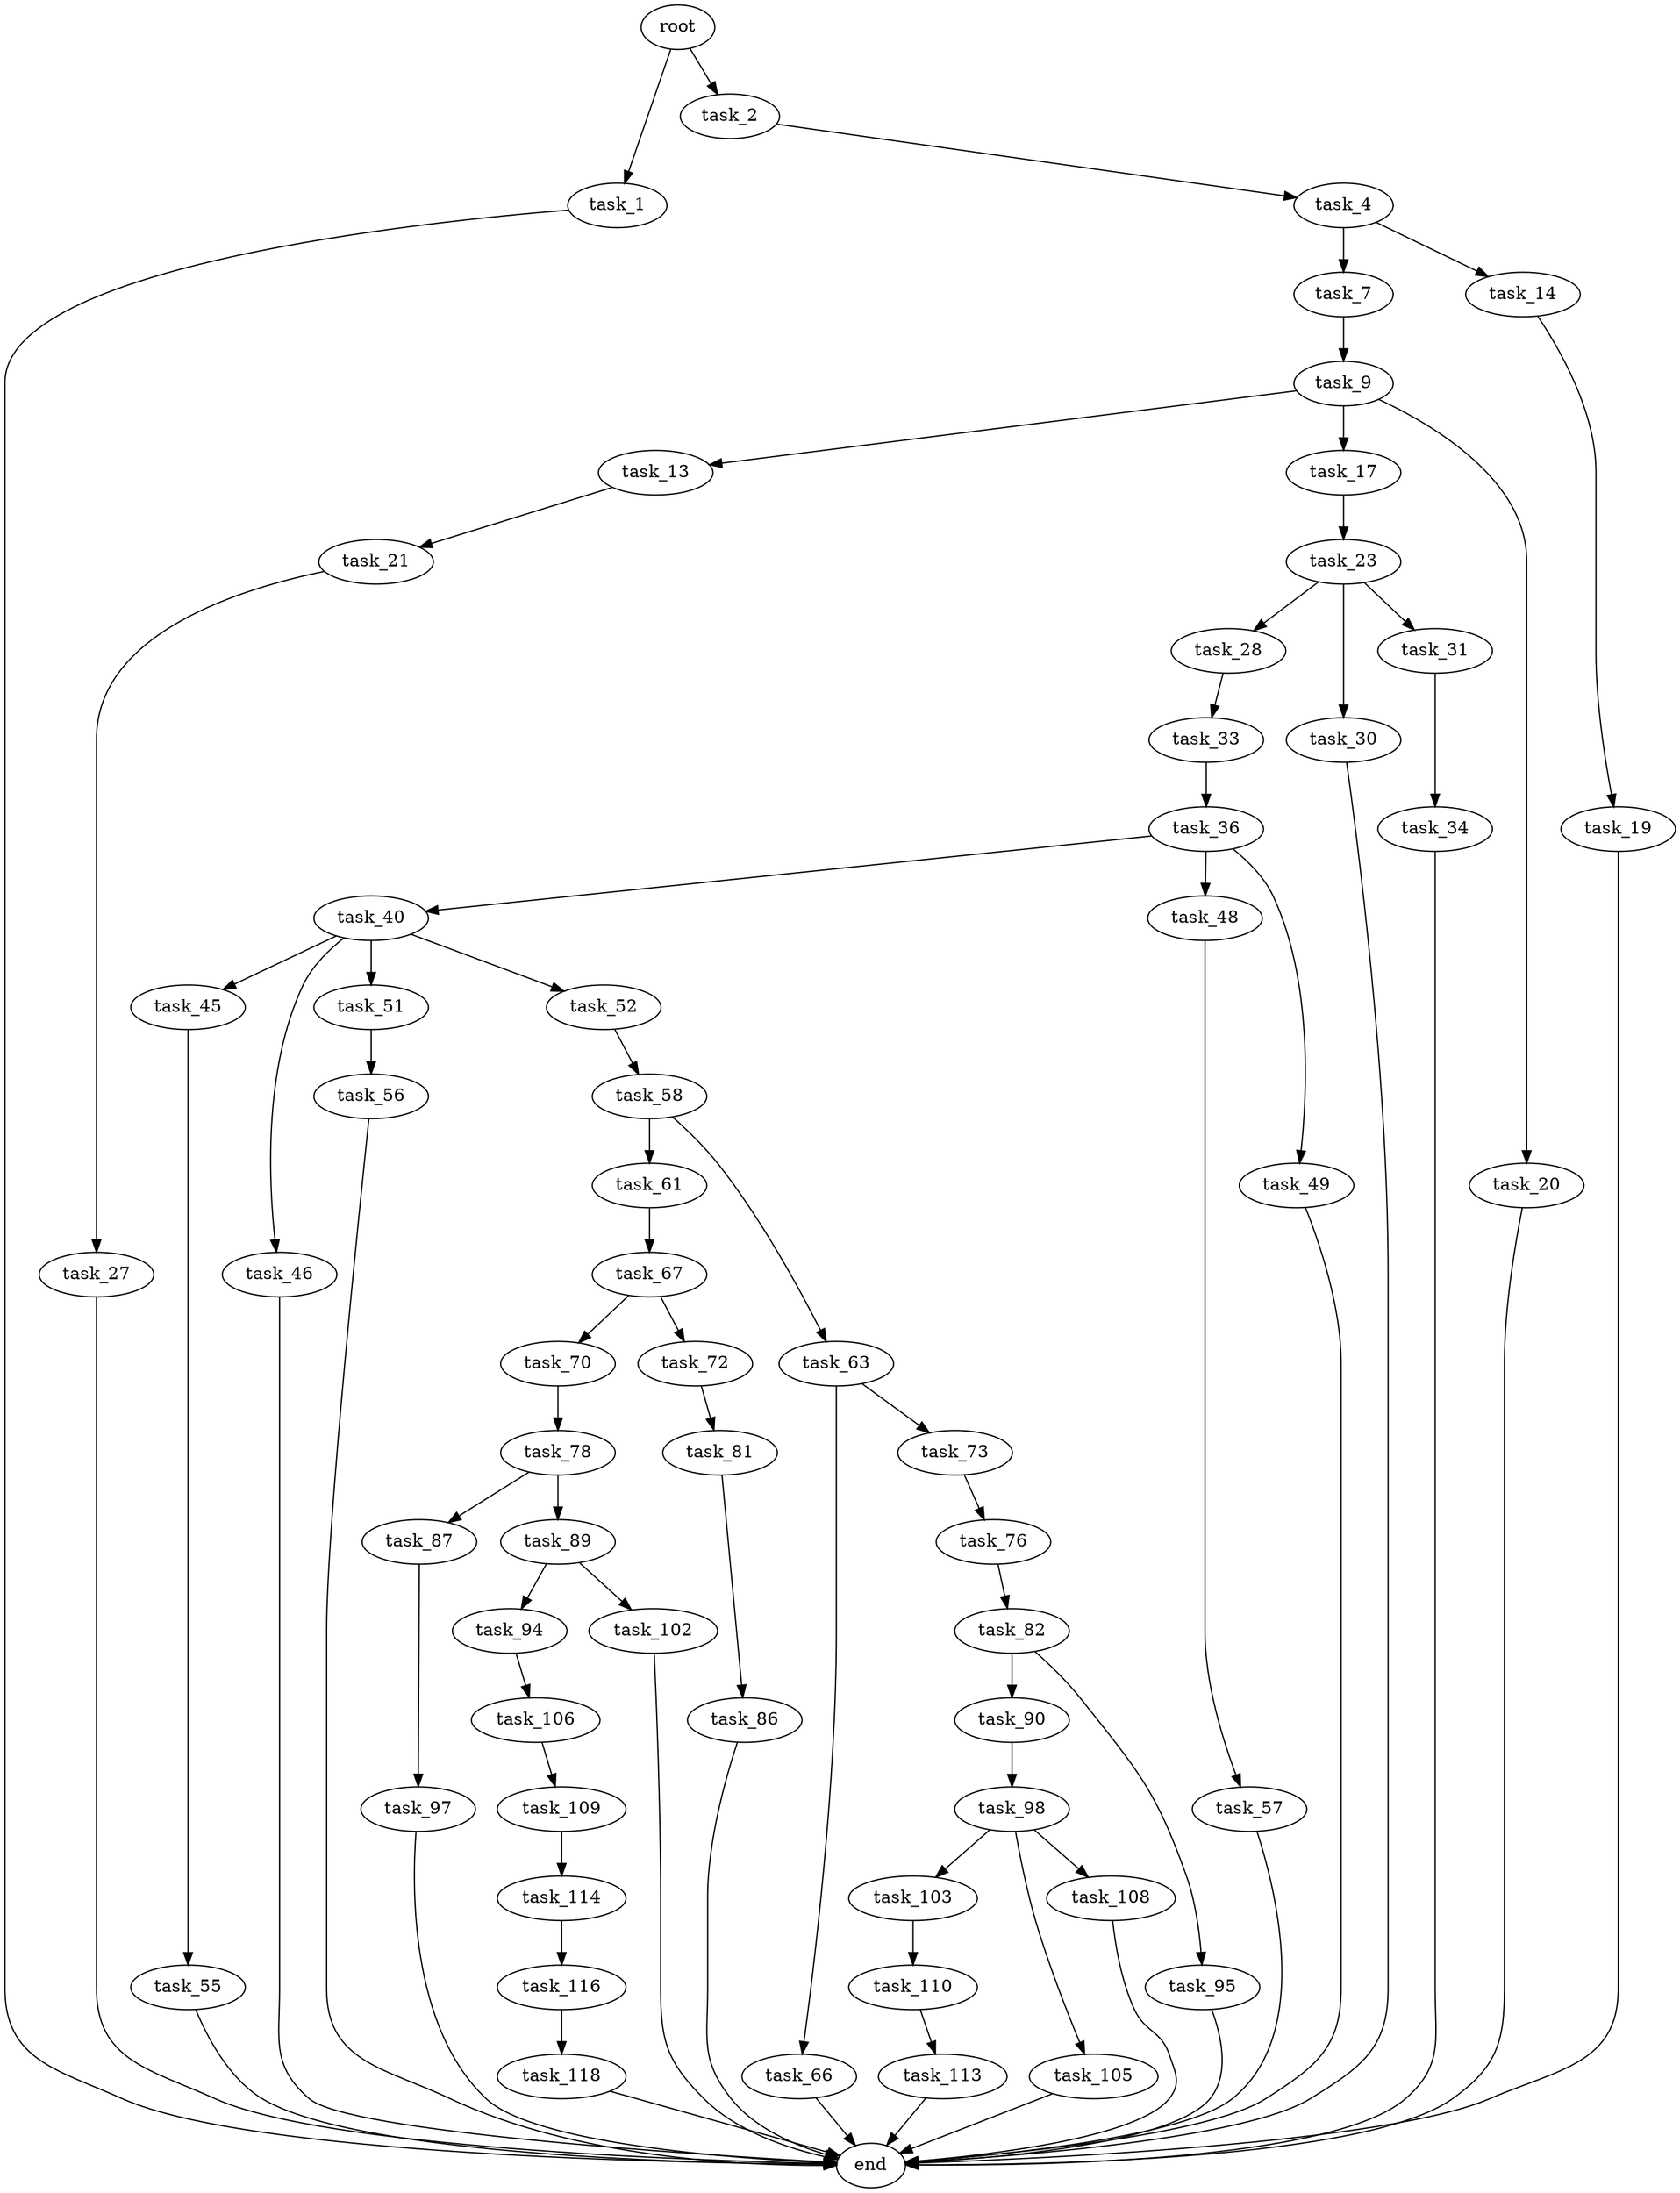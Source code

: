 digraph G {
  root [size="0.000000"];
  task_1 [size="29200153704.000000"];
  task_2 [size="4930845125.000000"];
  task_4 [size="3299514412.000000"];
  task_7 [size="8589934592.000000"];
  task_9 [size="1746617725.000000"];
  task_13 [size="1050998233112.000000"];
  task_14 [size="8298599238.000000"];
  task_17 [size="2026565503.000000"];
  task_19 [size="8589934592.000000"];
  task_20 [size="279361238096.000000"];
  task_21 [size="549755813888.000000"];
  task_23 [size="231928233984.000000"];
  task_27 [size="97472771101.000000"];
  task_28 [size="497610025.000000"];
  task_30 [size="387991723084.000000"];
  task_31 [size="31785390709.000000"];
  task_33 [size="5905758770.000000"];
  task_34 [size="46101475490.000000"];
  task_36 [size="971020970.000000"];
  task_40 [size="751122685809.000000"];
  task_45 [size="28991029248.000000"];
  task_46 [size="4521280102.000000"];
  task_48 [size="291040024445.000000"];
  task_49 [size="143213224869.000000"];
  task_51 [size="37123289832.000000"];
  task_52 [size="317420279263.000000"];
  task_55 [size="9237653411.000000"];
  task_56 [size="68719476736.000000"];
  task_57 [size="1427125351.000000"];
  task_58 [size="3624730567.000000"];
  task_61 [size="5117372335.000000"];
  task_63 [size="1073741824000.000000"];
  task_66 [size="1152330577326.000000"];
  task_67 [size="8589934592.000000"];
  task_70 [size="231928233984.000000"];
  task_72 [size="5405810042.000000"];
  task_73 [size="8582591051.000000"];
  task_76 [size="8589934592.000000"];
  task_78 [size="23778709407.000000"];
  task_81 [size="135259833860.000000"];
  task_82 [size="1073741824000.000000"];
  task_86 [size="28991029248.000000"];
  task_87 [size="96673508195.000000"];
  task_89 [size="368293445632.000000"];
  task_90 [size="28991029248.000000"];
  task_94 [size="428014447971.000000"];
  task_95 [size="815846170198.000000"];
  task_97 [size="18264679201.000000"];
  task_98 [size="134217728000.000000"];
  task_102 [size="8852742674.000000"];
  task_103 [size="134217728000.000000"];
  task_105 [size="2617881637.000000"];
  task_106 [size="102940752759.000000"];
  task_108 [size="1948430276.000000"];
  task_109 [size="12959883448.000000"];
  task_110 [size="28991029248.000000"];
  task_113 [size="332582285346.000000"];
  task_114 [size="28991029248.000000"];
  task_116 [size="1051405324034.000000"];
  task_118 [size="877206392526.000000"];
  end [size="0.000000"];

  root -> task_1 [size="1.000000"];
  root -> task_2 [size="1.000000"];
  task_1 -> end [size="1.000000"];
  task_2 -> task_4 [size="134217728.000000"];
  task_4 -> task_7 [size="134217728.000000"];
  task_4 -> task_14 [size="134217728.000000"];
  task_7 -> task_9 [size="33554432.000000"];
  task_9 -> task_13 [size="33554432.000000"];
  task_9 -> task_17 [size="33554432.000000"];
  task_9 -> task_20 [size="33554432.000000"];
  task_13 -> task_21 [size="838860800.000000"];
  task_14 -> task_19 [size="301989888.000000"];
  task_17 -> task_23 [size="75497472.000000"];
  task_19 -> end [size="1.000000"];
  task_20 -> end [size="1.000000"];
  task_21 -> task_27 [size="536870912.000000"];
  task_23 -> task_28 [size="301989888.000000"];
  task_23 -> task_30 [size="301989888.000000"];
  task_23 -> task_31 [size="301989888.000000"];
  task_27 -> end [size="1.000000"];
  task_28 -> task_33 [size="33554432.000000"];
  task_30 -> end [size="1.000000"];
  task_31 -> task_34 [size="679477248.000000"];
  task_33 -> task_36 [size="411041792.000000"];
  task_34 -> end [size="1.000000"];
  task_36 -> task_40 [size="33554432.000000"];
  task_36 -> task_48 [size="33554432.000000"];
  task_36 -> task_49 [size="33554432.000000"];
  task_40 -> task_45 [size="679477248.000000"];
  task_40 -> task_46 [size="679477248.000000"];
  task_40 -> task_51 [size="679477248.000000"];
  task_40 -> task_52 [size="679477248.000000"];
  task_45 -> task_55 [size="75497472.000000"];
  task_46 -> end [size="1.000000"];
  task_48 -> task_57 [size="679477248.000000"];
  task_49 -> end [size="1.000000"];
  task_51 -> task_56 [size="838860800.000000"];
  task_52 -> task_58 [size="209715200.000000"];
  task_55 -> end [size="1.000000"];
  task_56 -> end [size="1.000000"];
  task_57 -> end [size="1.000000"];
  task_58 -> task_61 [size="75497472.000000"];
  task_58 -> task_63 [size="75497472.000000"];
  task_61 -> task_67 [size="411041792.000000"];
  task_63 -> task_66 [size="838860800.000000"];
  task_63 -> task_73 [size="838860800.000000"];
  task_66 -> end [size="1.000000"];
  task_67 -> task_70 [size="33554432.000000"];
  task_67 -> task_72 [size="33554432.000000"];
  task_70 -> task_78 [size="301989888.000000"];
  task_72 -> task_81 [size="134217728.000000"];
  task_73 -> task_76 [size="134217728.000000"];
  task_76 -> task_82 [size="33554432.000000"];
  task_78 -> task_87 [size="411041792.000000"];
  task_78 -> task_89 [size="411041792.000000"];
  task_81 -> task_86 [size="134217728.000000"];
  task_82 -> task_90 [size="838860800.000000"];
  task_82 -> task_95 [size="838860800.000000"];
  task_86 -> end [size="1.000000"];
  task_87 -> task_97 [size="134217728.000000"];
  task_89 -> task_94 [size="411041792.000000"];
  task_89 -> task_102 [size="411041792.000000"];
  task_90 -> task_98 [size="75497472.000000"];
  task_94 -> task_106 [size="679477248.000000"];
  task_95 -> end [size="1.000000"];
  task_97 -> end [size="1.000000"];
  task_98 -> task_103 [size="209715200.000000"];
  task_98 -> task_105 [size="209715200.000000"];
  task_98 -> task_108 [size="209715200.000000"];
  task_102 -> end [size="1.000000"];
  task_103 -> task_110 [size="209715200.000000"];
  task_105 -> end [size="1.000000"];
  task_106 -> task_109 [size="75497472.000000"];
  task_108 -> end [size="1.000000"];
  task_109 -> task_114 [size="411041792.000000"];
  task_110 -> task_113 [size="75497472.000000"];
  task_113 -> end [size="1.000000"];
  task_114 -> task_116 [size="75497472.000000"];
  task_116 -> task_118 [size="679477248.000000"];
  task_118 -> end [size="1.000000"];
}
